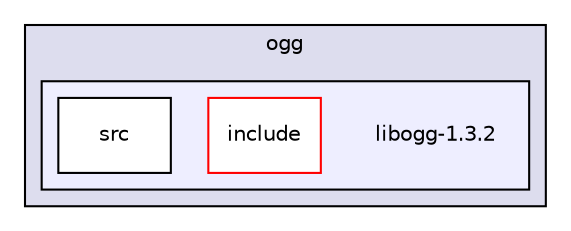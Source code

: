 digraph "ogg/libogg-1.3.2" {
  compound=true
  node [ fontsize="10", fontname="Helvetica"];
  edge [ labelfontsize="10", labelfontname="Helvetica"];
  subgraph clusterdir_41378b6d92611aa4ceba523cfacb5cb3 {
    graph [ bgcolor="#ddddee", pencolor="black", label="ogg" fontname="Helvetica", fontsize="10", URL="dir_41378b6d92611aa4ceba523cfacb5cb3.html"]
  subgraph clusterdir_6d9cdabc2762398cff6166662d00c40b {
    graph [ bgcolor="#eeeeff", pencolor="black", label="" URL="dir_6d9cdabc2762398cff6166662d00c40b.html"];
    dir_6d9cdabc2762398cff6166662d00c40b [shape=plaintext label="libogg-1.3.2"];
    dir_ddaf9ca22a3b5ade7adecf2758eebf3c [shape=box label="include" color="red" fillcolor="white" style="filled" URL="dir_ddaf9ca22a3b5ade7adecf2758eebf3c.html"];
    dir_5daa6a9d492a86113ca5b79243a69848 [shape=box label="src" color="black" fillcolor="white" style="filled" URL="dir_5daa6a9d492a86113ca5b79243a69848.html"];
  }
  }
}

